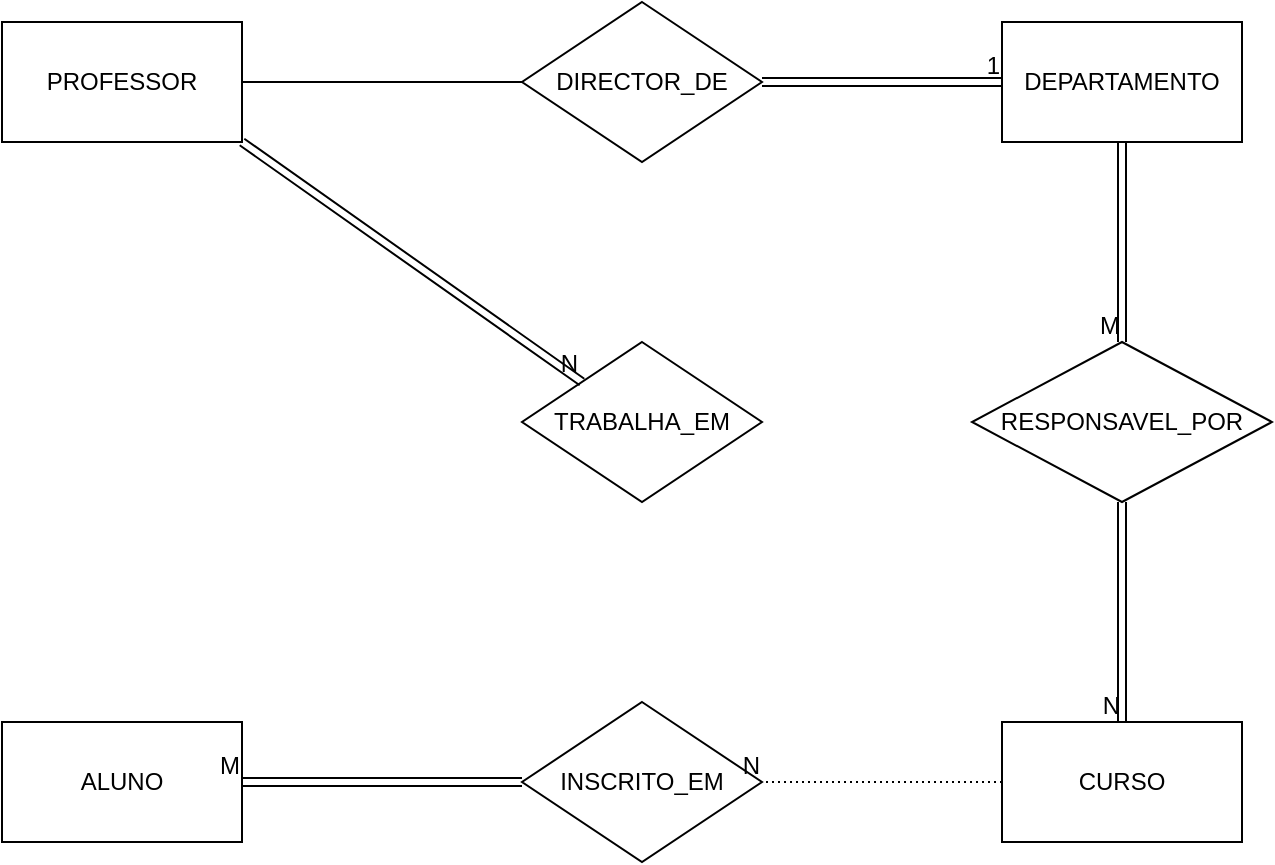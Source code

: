 <mxfile version="23.1.5" type="github">
  <diagram name="Página-1" id="MVxJYh4FkKWheaN2o6Fz">
    <mxGraphModel dx="993" dy="702" grid="1" gridSize="10" guides="1" tooltips="1" connect="1" arrows="1" fold="1" page="1" pageScale="1" pageWidth="827" pageHeight="1169" math="0" shadow="0">
      <root>
        <mxCell id="0" />
        <mxCell id="1" parent="0" />
        <mxCell id="v5RoMUPjMiMBicAyJkdh-1" value="PROFESSOR" style="rounded=0;whiteSpace=wrap;html=1;" vertex="1" parent="1">
          <mxGeometry x="140" y="110" width="120" height="60" as="geometry" />
        </mxCell>
        <mxCell id="v5RoMUPjMiMBicAyJkdh-2" value="ALUNO" style="rounded=0;whiteSpace=wrap;html=1;" vertex="1" parent="1">
          <mxGeometry x="140" y="460" width="120" height="60" as="geometry" />
        </mxCell>
        <mxCell id="v5RoMUPjMiMBicAyJkdh-3" value="DEPARTAMENTO" style="rounded=0;whiteSpace=wrap;html=1;" vertex="1" parent="1">
          <mxGeometry x="640" y="110" width="120" height="60" as="geometry" />
        </mxCell>
        <mxCell id="v5RoMUPjMiMBicAyJkdh-4" value="CURSO" style="rounded=0;whiteSpace=wrap;html=1;" vertex="1" parent="1">
          <mxGeometry x="640" y="460" width="120" height="60" as="geometry" />
        </mxCell>
        <mxCell id="v5RoMUPjMiMBicAyJkdh-5" value="RESPONSAVEL_POR" style="rhombus;whiteSpace=wrap;html=1;" vertex="1" parent="1">
          <mxGeometry x="625" y="270" width="150" height="80" as="geometry" />
        </mxCell>
        <mxCell id="v5RoMUPjMiMBicAyJkdh-6" value="INSCRITO_EM" style="rhombus;whiteSpace=wrap;html=1;" vertex="1" parent="1">
          <mxGeometry x="400" y="450" width="120" height="80" as="geometry" />
        </mxCell>
        <mxCell id="v5RoMUPjMiMBicAyJkdh-7" value="DIRECTOR_DE" style="rhombus;whiteSpace=wrap;html=1;" vertex="1" parent="1">
          <mxGeometry x="400" y="100" width="120" height="80" as="geometry" />
        </mxCell>
        <mxCell id="v5RoMUPjMiMBicAyJkdh-8" value="TRABALHA_EM" style="rhombus;whiteSpace=wrap;html=1;" vertex="1" parent="1">
          <mxGeometry x="400" y="270" width="120" height="80" as="geometry" />
        </mxCell>
        <mxCell id="v5RoMUPjMiMBicAyJkdh-10" value="" style="endArrow=none;html=1;rounded=0;exitX=1;exitY=0.5;exitDx=0;exitDy=0;entryX=0;entryY=0.5;entryDx=0;entryDy=0;" edge="1" parent="1" source="v5RoMUPjMiMBicAyJkdh-1" target="v5RoMUPjMiMBicAyJkdh-7">
          <mxGeometry width="50" height="50" relative="1" as="geometry">
            <mxPoint x="320" y="160" as="sourcePoint" />
            <mxPoint x="370" y="110" as="targetPoint" />
          </mxGeometry>
        </mxCell>
        <mxCell id="v5RoMUPjMiMBicAyJkdh-18" value="" style="shape=link;html=1;rounded=0;" edge="1" parent="1">
          <mxGeometry relative="1" as="geometry">
            <mxPoint x="520" y="140" as="sourcePoint" />
            <mxPoint x="640" y="140" as="targetPoint" />
          </mxGeometry>
        </mxCell>
        <mxCell id="v5RoMUPjMiMBicAyJkdh-19" value="1" style="resizable=0;html=1;whiteSpace=wrap;align=right;verticalAlign=bottom;" connectable="0" vertex="1" parent="v5RoMUPjMiMBicAyJkdh-18">
          <mxGeometry x="1" relative="1" as="geometry" />
        </mxCell>
        <mxCell id="v5RoMUPjMiMBicAyJkdh-20" value="" style="shape=link;html=1;rounded=0;entryX=0.5;entryY=0;entryDx=0;entryDy=0;exitX=0.5;exitY=1;exitDx=0;exitDy=0;" edge="1" parent="1" source="v5RoMUPjMiMBicAyJkdh-3" target="v5RoMUPjMiMBicAyJkdh-5">
          <mxGeometry relative="1" as="geometry">
            <mxPoint x="630" y="220" as="sourcePoint" />
            <mxPoint x="750" y="220" as="targetPoint" />
          </mxGeometry>
        </mxCell>
        <mxCell id="v5RoMUPjMiMBicAyJkdh-21" value="M" style="resizable=0;html=1;whiteSpace=wrap;align=right;verticalAlign=bottom;" connectable="0" vertex="1" parent="v5RoMUPjMiMBicAyJkdh-20">
          <mxGeometry x="1" relative="1" as="geometry" />
        </mxCell>
        <mxCell id="v5RoMUPjMiMBicAyJkdh-22" value="" style="shape=link;html=1;rounded=0;exitX=0.5;exitY=1;exitDx=0;exitDy=0;entryX=0.5;entryY=0;entryDx=0;entryDy=0;" edge="1" parent="1" source="v5RoMUPjMiMBicAyJkdh-5" target="v5RoMUPjMiMBicAyJkdh-4">
          <mxGeometry relative="1" as="geometry">
            <mxPoint x="640" y="420" as="sourcePoint" />
            <mxPoint x="760" y="420" as="targetPoint" />
          </mxGeometry>
        </mxCell>
        <mxCell id="v5RoMUPjMiMBicAyJkdh-23" value="N" style="resizable=0;html=1;whiteSpace=wrap;align=right;verticalAlign=bottom;" connectable="0" vertex="1" parent="v5RoMUPjMiMBicAyJkdh-22">
          <mxGeometry x="1" relative="1" as="geometry" />
        </mxCell>
        <mxCell id="v5RoMUPjMiMBicAyJkdh-24" value="" style="endArrow=none;html=1;rounded=0;dashed=1;dashPattern=1 2;exitX=0;exitY=0.5;exitDx=0;exitDy=0;entryX=1;entryY=0.5;entryDx=0;entryDy=0;" edge="1" parent="1" source="v5RoMUPjMiMBicAyJkdh-4" target="v5RoMUPjMiMBicAyJkdh-6">
          <mxGeometry relative="1" as="geometry">
            <mxPoint x="440" y="390" as="sourcePoint" />
            <mxPoint x="600" y="390" as="targetPoint" />
          </mxGeometry>
        </mxCell>
        <mxCell id="v5RoMUPjMiMBicAyJkdh-25" value="N" style="resizable=0;html=1;whiteSpace=wrap;align=right;verticalAlign=bottom;" connectable="0" vertex="1" parent="v5RoMUPjMiMBicAyJkdh-24">
          <mxGeometry x="1" relative="1" as="geometry" />
        </mxCell>
        <mxCell id="v5RoMUPjMiMBicAyJkdh-26" value="" style="shape=link;html=1;rounded=0;entryX=1;entryY=0.5;entryDx=0;entryDy=0;exitX=0;exitY=0.5;exitDx=0;exitDy=0;" edge="1" parent="1" source="v5RoMUPjMiMBicAyJkdh-6" target="v5RoMUPjMiMBicAyJkdh-2">
          <mxGeometry relative="1" as="geometry">
            <mxPoint x="300" y="380" as="sourcePoint" />
            <mxPoint x="300" y="480" as="targetPoint" />
          </mxGeometry>
        </mxCell>
        <mxCell id="v5RoMUPjMiMBicAyJkdh-27" value="M" style="resizable=0;html=1;whiteSpace=wrap;align=right;verticalAlign=bottom;" connectable="0" vertex="1" parent="v5RoMUPjMiMBicAyJkdh-26">
          <mxGeometry x="1" relative="1" as="geometry" />
        </mxCell>
        <mxCell id="v5RoMUPjMiMBicAyJkdh-30" value="" style="shape=link;html=1;rounded=0;exitX=1;exitY=1;exitDx=0;exitDy=0;entryX=0;entryY=0;entryDx=0;entryDy=0;" edge="1" parent="1" source="v5RoMUPjMiMBicAyJkdh-1" target="v5RoMUPjMiMBicAyJkdh-8">
          <mxGeometry relative="1" as="geometry">
            <mxPoint x="330" y="360" as="sourcePoint" />
            <mxPoint x="490" y="360" as="targetPoint" />
          </mxGeometry>
        </mxCell>
        <mxCell id="v5RoMUPjMiMBicAyJkdh-31" value="N" style="resizable=0;html=1;whiteSpace=wrap;align=right;verticalAlign=bottom;" connectable="0" vertex="1" parent="v5RoMUPjMiMBicAyJkdh-30">
          <mxGeometry x="1" relative="1" as="geometry" />
        </mxCell>
      </root>
    </mxGraphModel>
  </diagram>
</mxfile>
